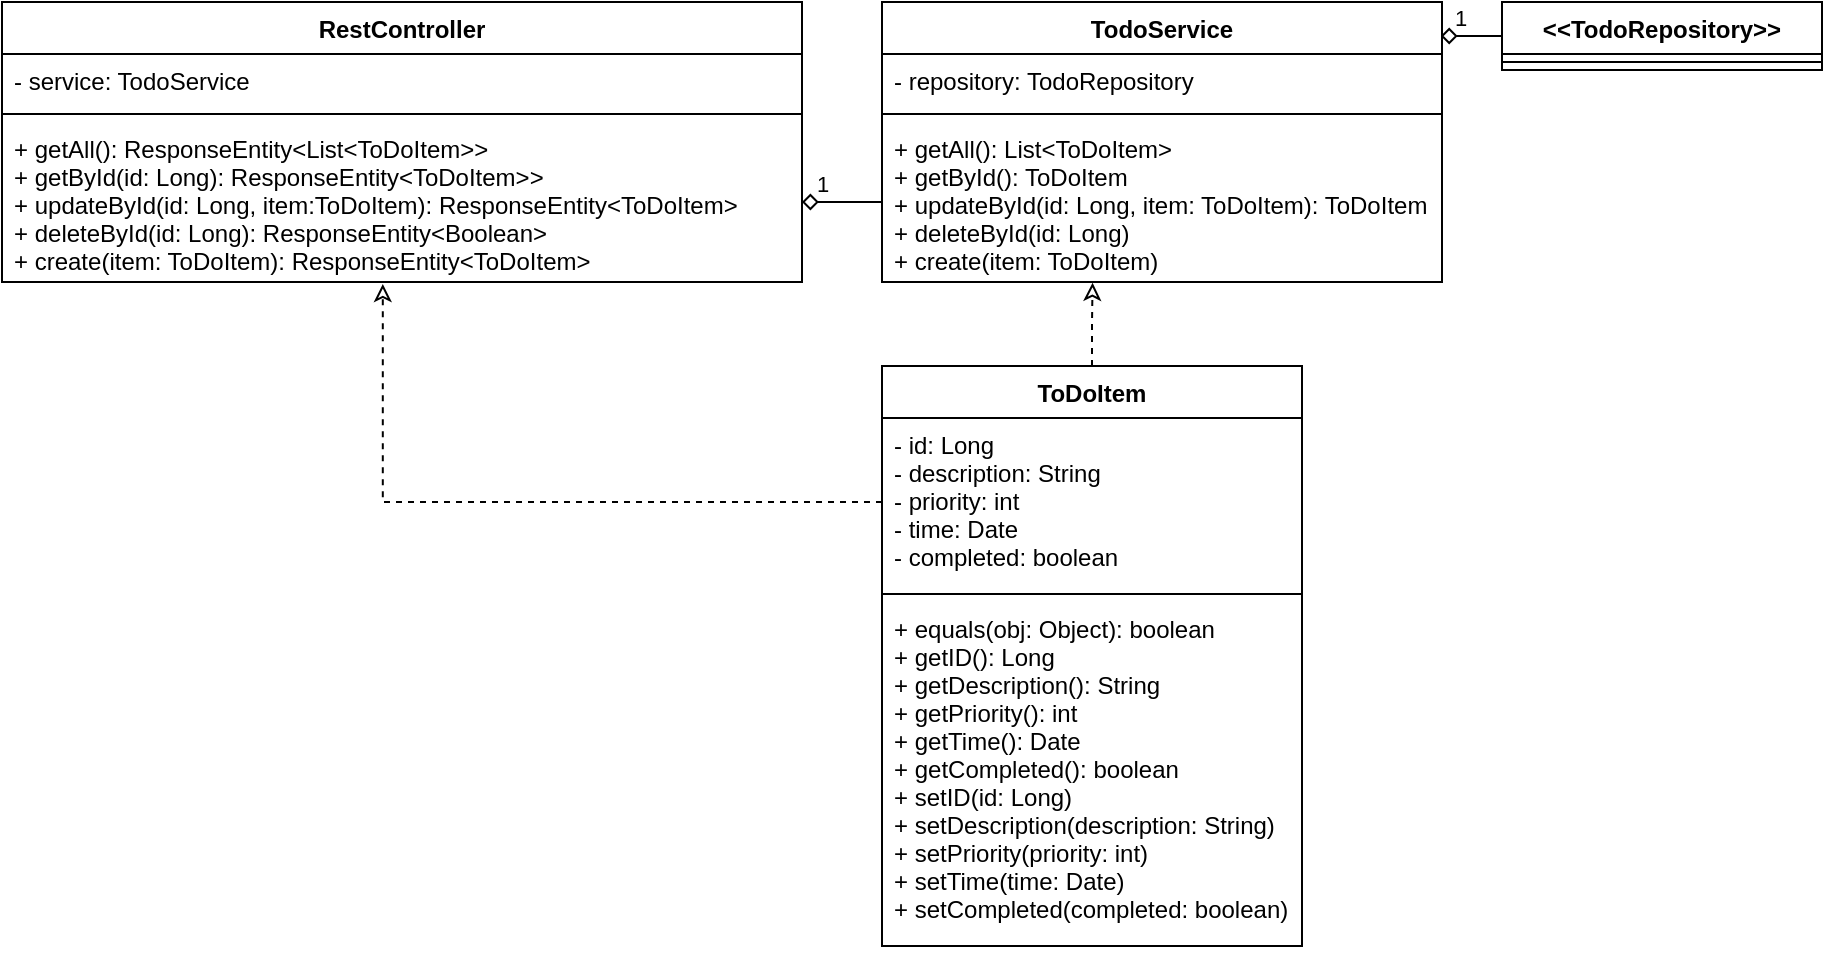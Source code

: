 <mxfile version="14.8.6" type="device"><diagram id="C5RBs43oDa-KdzZeNtuy" name="Page-1"><mxGraphModel dx="1056" dy="129" grid="1" gridSize="10" guides="1" tooltips="1" connect="1" arrows="1" fold="1" page="1" pageScale="1" pageWidth="827" pageHeight="1169" math="0" shadow="0"><root><mxCell id="WIyWlLk6GJQsqaUBKTNV-0"/><mxCell id="WIyWlLk6GJQsqaUBKTNV-1" parent="WIyWlLk6GJQsqaUBKTNV-0"/><mxCell id="KvVHNppgdCnOOpAeYk4g-0" value="RestController" style="swimlane;fontStyle=1;align=center;verticalAlign=top;childLayout=stackLayout;horizontal=1;startSize=26;horizontalStack=0;resizeParent=1;resizeParentMax=0;resizeLast=0;collapsible=1;marginBottom=0;" vertex="1" parent="WIyWlLk6GJQsqaUBKTNV-1"><mxGeometry x="-190" y="218" width="400" height="140" as="geometry"/></mxCell><mxCell id="KvVHNppgdCnOOpAeYk4g-1" value="- service: TodoService" style="text;strokeColor=none;fillColor=none;align=left;verticalAlign=top;spacingLeft=4;spacingRight=4;overflow=hidden;rotatable=0;points=[[0,0.5],[1,0.5]];portConstraint=eastwest;" vertex="1" parent="KvVHNppgdCnOOpAeYk4g-0"><mxGeometry y="26" width="400" height="26" as="geometry"/></mxCell><mxCell id="KvVHNppgdCnOOpAeYk4g-2" value="" style="line;strokeWidth=1;fillColor=none;align=left;verticalAlign=middle;spacingTop=-1;spacingLeft=3;spacingRight=3;rotatable=0;labelPosition=right;points=[];portConstraint=eastwest;" vertex="1" parent="KvVHNppgdCnOOpAeYk4g-0"><mxGeometry y="52" width="400" height="8" as="geometry"/></mxCell><mxCell id="KvVHNppgdCnOOpAeYk4g-3" value="+ getAll(): ResponseEntity&lt;List&lt;ToDoItem&gt;&gt;&#10;+ getById(id: Long): ResponseEntity&lt;ToDoItem&gt;&gt;&#10;+ updateById(id: Long, item:ToDoItem): ResponseEntity&lt;ToDoItem&gt;&#10;+ deleteById(id: Long): ResponseEntity&lt;Boolean&gt;&#10;+ create(item: ToDoItem): ResponseEntity&lt;ToDoItem&gt;" style="text;strokeColor=none;fillColor=none;align=left;verticalAlign=top;spacingLeft=4;spacingRight=4;overflow=hidden;rotatable=0;points=[[0,0.5],[1,0.5]];portConstraint=eastwest;" vertex="1" parent="KvVHNppgdCnOOpAeYk4g-0"><mxGeometry y="60" width="400" height="80" as="geometry"/></mxCell><mxCell id="KvVHNppgdCnOOpAeYk4g-21" value="1" style="edgeStyle=orthogonalEdgeStyle;rounded=0;orthogonalLoop=1;jettySize=auto;html=1;entryX=0.998;entryY=0.125;entryDx=0;entryDy=0;entryPerimeter=0;endArrow=diamond;endFill=0;spacingBottom=-11;spacingLeft=-2;" edge="1" parent="WIyWlLk6GJQsqaUBKTNV-1"><mxGeometry x="0.286" y="-15" relative="1" as="geometry"><mxPoint x="560" y="235" as="sourcePoint"/><mxPoint x="529.44" y="235.5" as="targetPoint"/><mxPoint as="offset"/></mxGeometry></mxCell><mxCell id="KvVHNppgdCnOOpAeYk4g-4" value="&lt;&lt;TodoRepository&gt;&gt;" style="swimlane;fontStyle=1;align=center;verticalAlign=top;childLayout=stackLayout;horizontal=1;startSize=26;horizontalStack=0;resizeParent=1;resizeParentMax=0;resizeLast=0;collapsible=1;marginBottom=0;" vertex="1" parent="WIyWlLk6GJQsqaUBKTNV-1"><mxGeometry x="560" y="218" width="160" height="34" as="geometry"/></mxCell><mxCell id="KvVHNppgdCnOOpAeYk4g-6" value="" style="line;strokeWidth=1;fillColor=none;align=left;verticalAlign=middle;spacingTop=-1;spacingLeft=3;spacingRight=3;rotatable=0;labelPosition=right;points=[];portConstraint=eastwest;" vertex="1" parent="KvVHNppgdCnOOpAeYk4g-4"><mxGeometry y="26" width="160" height="8" as="geometry"/></mxCell><mxCell id="KvVHNppgdCnOOpAeYk4g-8" value="TodoService" style="swimlane;fontStyle=1;align=center;verticalAlign=top;childLayout=stackLayout;horizontal=1;startSize=26;horizontalStack=0;resizeParent=1;resizeParentMax=0;resizeLast=0;collapsible=1;marginBottom=0;" vertex="1" parent="WIyWlLk6GJQsqaUBKTNV-1"><mxGeometry x="250" y="218" width="280" height="140" as="geometry"/></mxCell><mxCell id="KvVHNppgdCnOOpAeYk4g-9" value="- repository: TodoRepository" style="text;strokeColor=none;fillColor=none;align=left;verticalAlign=top;spacingLeft=4;spacingRight=4;overflow=hidden;rotatable=0;points=[[0,0.5],[1,0.5]];portConstraint=eastwest;" vertex="1" parent="KvVHNppgdCnOOpAeYk4g-8"><mxGeometry y="26" width="280" height="26" as="geometry"/></mxCell><mxCell id="KvVHNppgdCnOOpAeYk4g-10" value="" style="line;strokeWidth=1;fillColor=none;align=left;verticalAlign=middle;spacingTop=-1;spacingLeft=3;spacingRight=3;rotatable=0;labelPosition=right;points=[];portConstraint=eastwest;" vertex="1" parent="KvVHNppgdCnOOpAeYk4g-8"><mxGeometry y="52" width="280" height="8" as="geometry"/></mxCell><mxCell id="KvVHNppgdCnOOpAeYk4g-11" value="+ getAll(): List&lt;ToDoItem&gt;&#10;+ getById(): ToDoItem&#10;+ updateById(id: Long, item: ToDoItem): ToDoItem&#10;+ deleteById(id: Long)&#10;+ create(item: ToDoItem)" style="text;strokeColor=none;fillColor=none;align=left;verticalAlign=top;spacingLeft=4;spacingRight=4;overflow=hidden;rotatable=0;points=[[0,0.5],[1,0.5]];portConstraint=eastwest;" vertex="1" parent="KvVHNppgdCnOOpAeYk4g-8"><mxGeometry y="60" width="280" height="80" as="geometry"/></mxCell><mxCell id="KvVHNppgdCnOOpAeYk4g-24" style="edgeStyle=orthogonalEdgeStyle;rounded=0;orthogonalLoop=1;jettySize=auto;html=1;dashed=1;endArrow=classic;endFill=0;entryX=0.376;entryY=1.005;entryDx=0;entryDy=0;entryPerimeter=0;" edge="1" parent="WIyWlLk6GJQsqaUBKTNV-1" source="KvVHNppgdCnOOpAeYk4g-16" target="KvVHNppgdCnOOpAeYk4g-11"><mxGeometry relative="1" as="geometry"><mxPoint x="355" y="360.0" as="targetPoint"/></mxGeometry></mxCell><mxCell id="KvVHNppgdCnOOpAeYk4g-16" value="ToDoItem" style="swimlane;fontStyle=1;align=center;verticalAlign=top;childLayout=stackLayout;horizontal=1;startSize=26;horizontalStack=0;resizeParent=1;resizeParentMax=0;resizeLast=0;collapsible=1;marginBottom=0;" vertex="1" parent="WIyWlLk6GJQsqaUBKTNV-1"><mxGeometry x="250" y="400" width="210" height="290" as="geometry"/></mxCell><mxCell id="KvVHNppgdCnOOpAeYk4g-17" value="- id: Long&#10;- description: String&#10;- priority: int&#10;- time: Date&#10;- completed: boolean" style="text;strokeColor=none;fillColor=none;align=left;verticalAlign=top;spacingLeft=4;spacingRight=4;overflow=hidden;rotatable=0;points=[[0,0.5],[1,0.5]];portConstraint=eastwest;" vertex="1" parent="KvVHNppgdCnOOpAeYk4g-16"><mxGeometry y="26" width="210" height="84" as="geometry"/></mxCell><mxCell id="KvVHNppgdCnOOpAeYk4g-18" value="" style="line;strokeWidth=1;fillColor=none;align=left;verticalAlign=middle;spacingTop=-1;spacingLeft=3;spacingRight=3;rotatable=0;labelPosition=right;points=[];portConstraint=eastwest;" vertex="1" parent="KvVHNppgdCnOOpAeYk4g-16"><mxGeometry y="110" width="210" height="8" as="geometry"/></mxCell><mxCell id="KvVHNppgdCnOOpAeYk4g-19" value="+ equals(obj: Object): boolean&#10;+ getID(): Long&#10;+ getDescription(): String&#10;+ getPriority(): int&#10;+ getTime(): Date&#10;+ getCompleted(): boolean&#10;+ setID(id: Long)&#10;+ setDescription(description: String)&#10;+ setPriority(priority: int)&#10;+ setTime(time: Date)&#10;+ setCompleted(completed: boolean)&#10;" style="text;strokeColor=none;fillColor=none;align=left;verticalAlign=top;spacingLeft=4;spacingRight=4;overflow=hidden;rotatable=0;points=[[0,0.5],[1,0.5]];portConstraint=eastwest;fontStyle=0" vertex="1" parent="KvVHNppgdCnOOpAeYk4g-16"><mxGeometry y="118" width="210" height="172" as="geometry"/></mxCell><mxCell id="KvVHNppgdCnOOpAeYk4g-22" value="1" style="edgeStyle=orthogonalEdgeStyle;rounded=0;orthogonalLoop=1;jettySize=auto;html=1;entryX=1;entryY=0.5;entryDx=0;entryDy=0;endArrow=diamond;endFill=0;spacingTop=-2;" edge="1" parent="WIyWlLk6GJQsqaUBKTNV-1" source="KvVHNppgdCnOOpAeYk4g-11" target="KvVHNppgdCnOOpAeYk4g-3"><mxGeometry x="0.5" y="-8" relative="1" as="geometry"><mxPoint as="offset"/></mxGeometry></mxCell><mxCell id="KvVHNppgdCnOOpAeYk4g-23" style="edgeStyle=orthogonalEdgeStyle;rounded=0;orthogonalLoop=1;jettySize=auto;html=1;entryX=0.476;entryY=1.013;entryDx=0;entryDy=0;entryPerimeter=0;endArrow=classic;endFill=0;dashed=1;" edge="1" parent="WIyWlLk6GJQsqaUBKTNV-1" source="KvVHNppgdCnOOpAeYk4g-17" target="KvVHNppgdCnOOpAeYk4g-3"><mxGeometry relative="1" as="geometry"/></mxCell></root></mxGraphModel></diagram></mxfile>